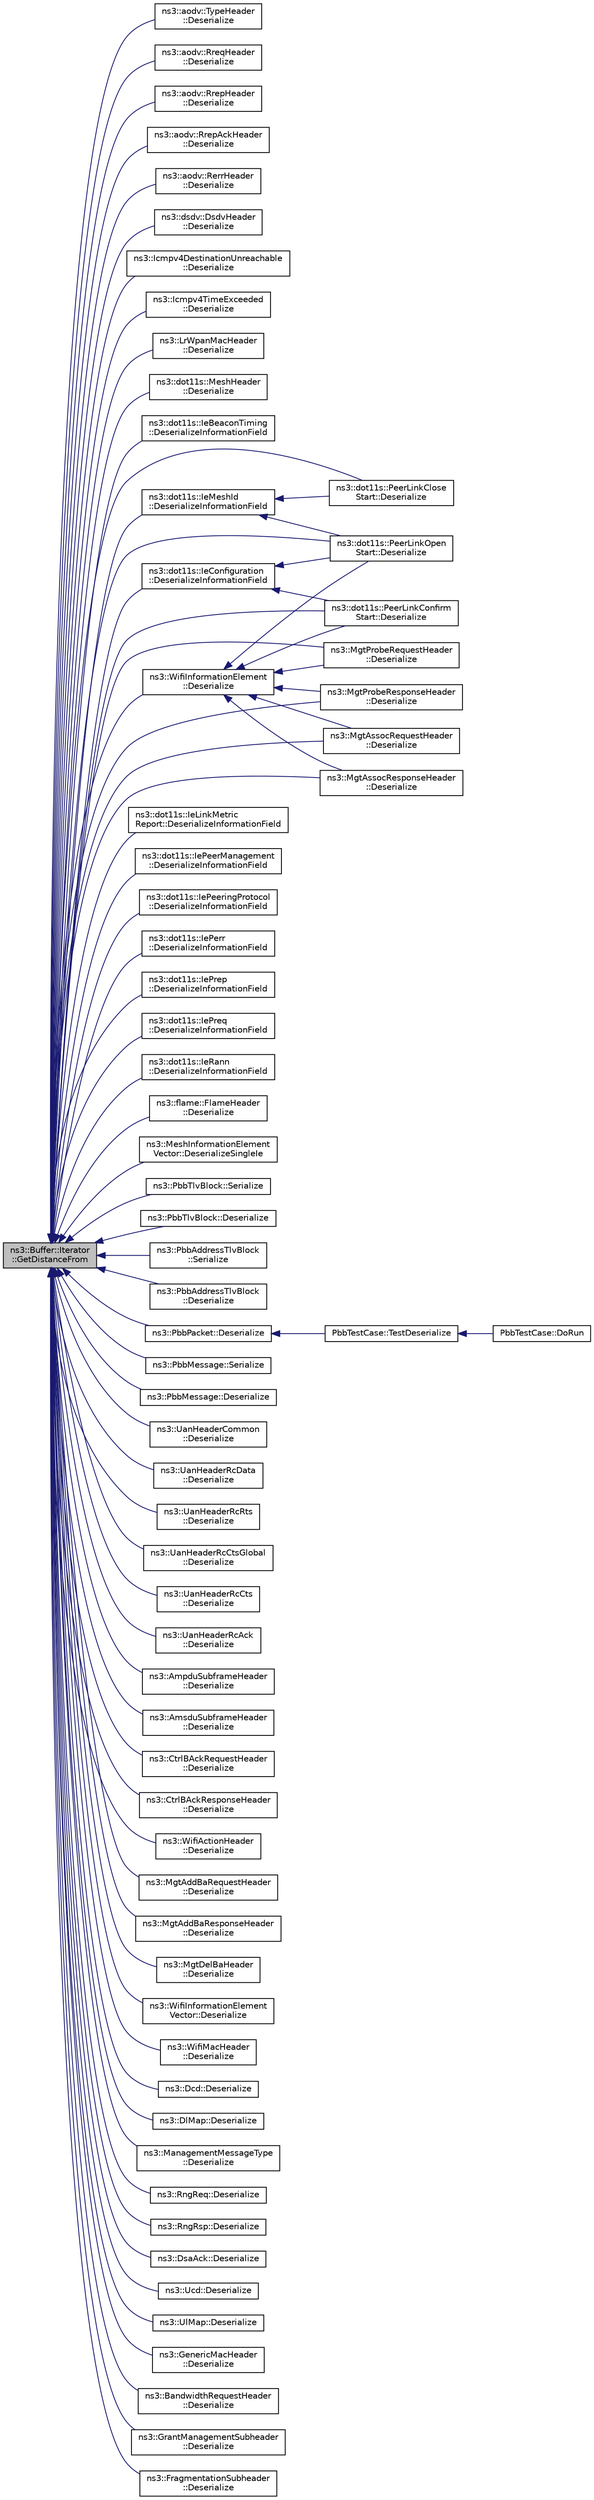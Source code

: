 digraph "ns3::Buffer::Iterator::GetDistanceFrom"
{
  edge [fontname="Helvetica",fontsize="10",labelfontname="Helvetica",labelfontsize="10"];
  node [fontname="Helvetica",fontsize="10",shape=record];
  rankdir="LR";
  Node1 [label="ns3::Buffer::Iterator\l::GetDistanceFrom",height=0.2,width=0.4,color="black", fillcolor="grey75", style="filled", fontcolor="black"];
  Node1 -> Node2 [dir="back",color="midnightblue",fontsize="10",style="solid"];
  Node2 [label="ns3::aodv::TypeHeader\l::Deserialize",height=0.2,width=0.4,color="black", fillcolor="white", style="filled",URL="$d7/d53/classns3_1_1aodv_1_1TypeHeader.html#a1008c3c92926976b0bcf863508f0073a"];
  Node1 -> Node3 [dir="back",color="midnightblue",fontsize="10",style="solid"];
  Node3 [label="ns3::aodv::RreqHeader\l::Deserialize",height=0.2,width=0.4,color="black", fillcolor="white", style="filled",URL="$db/d7d/classns3_1_1aodv_1_1RreqHeader.html#a088f14d7f2fc75ee53fb03b689fc9443"];
  Node1 -> Node4 [dir="back",color="midnightblue",fontsize="10",style="solid"];
  Node4 [label="ns3::aodv::RrepHeader\l::Deserialize",height=0.2,width=0.4,color="black", fillcolor="white", style="filled",URL="$df/d54/classns3_1_1aodv_1_1RrepHeader.html#a04a25ec636230a30d39bff020569f129"];
  Node1 -> Node5 [dir="back",color="midnightblue",fontsize="10",style="solid"];
  Node5 [label="ns3::aodv::RrepAckHeader\l::Deserialize",height=0.2,width=0.4,color="black", fillcolor="white", style="filled",URL="$d7/d46/classns3_1_1aodv_1_1RrepAckHeader.html#a1283b1b1b365a0c8fb67cc327dec46d7"];
  Node1 -> Node6 [dir="back",color="midnightblue",fontsize="10",style="solid"];
  Node6 [label="ns3::aodv::RerrHeader\l::Deserialize",height=0.2,width=0.4,color="black", fillcolor="white", style="filled",URL="$d2/df8/classns3_1_1aodv_1_1RerrHeader.html#a6b1816ffe9a9cc9d4f4eb57f25780472"];
  Node1 -> Node7 [dir="back",color="midnightblue",fontsize="10",style="solid"];
  Node7 [label="ns3::dsdv::DsdvHeader\l::Deserialize",height=0.2,width=0.4,color="black", fillcolor="white", style="filled",URL="$d0/db8/classns3_1_1dsdv_1_1DsdvHeader.html#a63c2b107d15967539e0e2b9f129efbbb"];
  Node1 -> Node8 [dir="back",color="midnightblue",fontsize="10",style="solid"];
  Node8 [label="ns3::Icmpv4DestinationUnreachable\l::Deserialize",height=0.2,width=0.4,color="black", fillcolor="white", style="filled",URL="$d6/daf/classns3_1_1Icmpv4DestinationUnreachable.html#ab27e34a3e2436724ebb483d8acd58ea7"];
  Node1 -> Node9 [dir="back",color="midnightblue",fontsize="10",style="solid"];
  Node9 [label="ns3::Icmpv4TimeExceeded\l::Deserialize",height=0.2,width=0.4,color="black", fillcolor="white", style="filled",URL="$dc/de0/classns3_1_1Icmpv4TimeExceeded.html#a593880fbc22985333cbfb9def08aeca5"];
  Node1 -> Node10 [dir="back",color="midnightblue",fontsize="10",style="solid"];
  Node10 [label="ns3::LrWpanMacHeader\l::Deserialize",height=0.2,width=0.4,color="black", fillcolor="white", style="filled",URL="$d8/db7/classns3_1_1LrWpanMacHeader.html#aab33c3f99445389aba5e08b45189c873"];
  Node1 -> Node11 [dir="back",color="midnightblue",fontsize="10",style="solid"];
  Node11 [label="ns3::dot11s::MeshHeader\l::Deserialize",height=0.2,width=0.4,color="black", fillcolor="white", style="filled",URL="$d2/de1/classns3_1_1dot11s_1_1MeshHeader.html#ae1d5bb8426d5bb59885db11f699f436c"];
  Node1 -> Node12 [dir="back",color="midnightblue",fontsize="10",style="solid"];
  Node12 [label="ns3::dot11s::IeBeaconTiming\l::DeserializeInformationField",height=0.2,width=0.4,color="black", fillcolor="white", style="filled",URL="$db/d28/classns3_1_1dot11s_1_1IeBeaconTiming.html#a5149f425c361a13f0b17083b71d46959"];
  Node1 -> Node13 [dir="back",color="midnightblue",fontsize="10",style="solid"];
  Node13 [label="ns3::dot11s::IeConfiguration\l::DeserializeInformationField",height=0.2,width=0.4,color="black", fillcolor="white", style="filled",URL="$d0/d3e/classns3_1_1dot11s_1_1IeConfiguration.html#a27f798747d2d223b87439104fc5d6855"];
  Node13 -> Node14 [dir="back",color="midnightblue",fontsize="10",style="solid"];
  Node14 [label="ns3::dot11s::PeerLinkOpen\lStart::Deserialize",height=0.2,width=0.4,color="black", fillcolor="white", style="filled",URL="$da/d35/classns3_1_1dot11s_1_1PeerLinkOpenStart.html#a315473be0f383a55415b452b45f688bb"];
  Node13 -> Node15 [dir="back",color="midnightblue",fontsize="10",style="solid"];
  Node15 [label="ns3::dot11s::PeerLinkConfirm\lStart::Deserialize",height=0.2,width=0.4,color="black", fillcolor="white", style="filled",URL="$d2/d02/classns3_1_1dot11s_1_1PeerLinkConfirmStart.html#a6109a09962014a5c64c7a2fd9470978e"];
  Node1 -> Node16 [dir="back",color="midnightblue",fontsize="10",style="solid"];
  Node16 [label="ns3::dot11s::IeMeshId\l::DeserializeInformationField",height=0.2,width=0.4,color="black", fillcolor="white", style="filled",URL="$d5/d44/classns3_1_1dot11s_1_1IeMeshId.html#aeffabe32bf155a57c71ff0e3132e32cc"];
  Node16 -> Node14 [dir="back",color="midnightblue",fontsize="10",style="solid"];
  Node16 -> Node17 [dir="back",color="midnightblue",fontsize="10",style="solid"];
  Node17 [label="ns3::dot11s::PeerLinkClose\lStart::Deserialize",height=0.2,width=0.4,color="black", fillcolor="white", style="filled",URL="$d1/d01/classns3_1_1dot11s_1_1PeerLinkCloseStart.html#a0c21315898d9ed65222223b4b8a4039d"];
  Node1 -> Node18 [dir="back",color="midnightblue",fontsize="10",style="solid"];
  Node18 [label="ns3::dot11s::IeLinkMetric\lReport::DeserializeInformationField",height=0.2,width=0.4,color="black", fillcolor="white", style="filled",URL="$d8/d8f/classns3_1_1dot11s_1_1IeLinkMetricReport.html#a79315f0a48dd8df7a183889d7f63d7d6"];
  Node1 -> Node19 [dir="back",color="midnightblue",fontsize="10",style="solid"];
  Node19 [label="ns3::dot11s::IePeerManagement\l::DeserializeInformationField",height=0.2,width=0.4,color="black", fillcolor="white", style="filled",URL="$d6/d50/classns3_1_1dot11s_1_1IePeerManagement.html#a6748d7d322a37a1ec741f9f0fa3134a0"];
  Node1 -> Node20 [dir="back",color="midnightblue",fontsize="10",style="solid"];
  Node20 [label="ns3::dot11s::IePeeringProtocol\l::DeserializeInformationField",height=0.2,width=0.4,color="black", fillcolor="white", style="filled",URL="$d5/dc0/classns3_1_1dot11s_1_1IePeeringProtocol.html#a818bd2c9533e538da6a2cdee0f9c8953"];
  Node1 -> Node21 [dir="back",color="midnightblue",fontsize="10",style="solid"];
  Node21 [label="ns3::dot11s::IePerr\l::DeserializeInformationField",height=0.2,width=0.4,color="black", fillcolor="white", style="filled",URL="$d0/d39/classns3_1_1dot11s_1_1IePerr.html#a1fbb240ad4b0dfc2a7b93b917016cc88"];
  Node1 -> Node22 [dir="back",color="midnightblue",fontsize="10",style="solid"];
  Node22 [label="ns3::dot11s::IePrep\l::DeserializeInformationField",height=0.2,width=0.4,color="black", fillcolor="white", style="filled",URL="$d9/d1f/classns3_1_1dot11s_1_1IePrep.html#a08947daf4588697d23cb60c8fe7b765a"];
  Node1 -> Node23 [dir="back",color="midnightblue",fontsize="10",style="solid"];
  Node23 [label="ns3::dot11s::IePreq\l::DeserializeInformationField",height=0.2,width=0.4,color="black", fillcolor="white", style="filled",URL="$da/d9b/classns3_1_1dot11s_1_1IePreq.html#a74e347ed4ea479edd313986c89ba33d2"];
  Node1 -> Node24 [dir="back",color="midnightblue",fontsize="10",style="solid"];
  Node24 [label="ns3::dot11s::IeRann\l::DeserializeInformationField",height=0.2,width=0.4,color="black", fillcolor="white", style="filled",URL="$d8/d82/classns3_1_1dot11s_1_1IeRann.html#a5561ca960fd8728857042b0ccb8dc6eb"];
  Node1 -> Node14 [dir="back",color="midnightblue",fontsize="10",style="solid"];
  Node1 -> Node17 [dir="back",color="midnightblue",fontsize="10",style="solid"];
  Node1 -> Node15 [dir="back",color="midnightblue",fontsize="10",style="solid"];
  Node1 -> Node25 [dir="back",color="midnightblue",fontsize="10",style="solid"];
  Node25 [label="ns3::flame::FlameHeader\l::Deserialize",height=0.2,width=0.4,color="black", fillcolor="white", style="filled",URL="$d5/dcd/classns3_1_1flame_1_1FlameHeader.html#ada911cbb255eb829e842812dce4b2fc7"];
  Node1 -> Node26 [dir="back",color="midnightblue",fontsize="10",style="solid"];
  Node26 [label="ns3::MeshInformationElement\lVector::DeserializeSingleIe",height=0.2,width=0.4,color="black", fillcolor="white", style="filled",URL="$d3/df6/classns3_1_1MeshInformationElementVector.html#afc490f34bbbeb9cf3738fc8a491c38f7",tooltip="Needed when you try to deserialize a lonely IE inside other header. "];
  Node1 -> Node27 [dir="back",color="midnightblue",fontsize="10",style="solid"];
  Node27 [label="ns3::PbbTlvBlock::Serialize",height=0.2,width=0.4,color="black", fillcolor="white", style="filled",URL="$d8/d5b/classns3_1_1PbbTlvBlock.html#a1c825abcdf9a3526efbf4b35218ab85b",tooltip="Serializes this block into the specified buffer. "];
  Node1 -> Node28 [dir="back",color="midnightblue",fontsize="10",style="solid"];
  Node28 [label="ns3::PbbTlvBlock::Deserialize",height=0.2,width=0.4,color="black", fillcolor="white", style="filled",URL="$d8/d5b/classns3_1_1PbbTlvBlock.html#acbc87f2a174253635e76f28bed9e1070",tooltip="Deserializes a block from the specified buffer. "];
  Node1 -> Node29 [dir="back",color="midnightblue",fontsize="10",style="solid"];
  Node29 [label="ns3::PbbAddressTlvBlock\l::Serialize",height=0.2,width=0.4,color="black", fillcolor="white", style="filled",URL="$de/d87/classns3_1_1PbbAddressTlvBlock.html#a7344724acb884c59fed16212109a2e26",tooltip="Serializes this block into the specified buffer. "];
  Node1 -> Node30 [dir="back",color="midnightblue",fontsize="10",style="solid"];
  Node30 [label="ns3::PbbAddressTlvBlock\l::Deserialize",height=0.2,width=0.4,color="black", fillcolor="white", style="filled",URL="$de/d87/classns3_1_1PbbAddressTlvBlock.html#a736e01808c85dbf4ae9a50872b5c8736",tooltip="Deserializes a block from the specified buffer. "];
  Node1 -> Node31 [dir="back",color="midnightblue",fontsize="10",style="solid"];
  Node31 [label="ns3::PbbPacket::Deserialize",height=0.2,width=0.4,color="black", fillcolor="white", style="filled",URL="$d7/d31/classns3_1_1PbbPacket.html#a6bb42350cf2613e48d9c7c50a0c71f93",tooltip="Deserializes a packet from the specified buffer. "];
  Node31 -> Node32 [dir="back",color="midnightblue",fontsize="10",style="solid"];
  Node32 [label="PbbTestCase::TestDeserialize",height=0.2,width=0.4,color="black", fillcolor="white", style="filled",URL="$dd/dee/classPbbTestCase.html#a94ee7e29255773f0ea94597fd0af89ff"];
  Node32 -> Node33 [dir="back",color="midnightblue",fontsize="10",style="solid"];
  Node33 [label="PbbTestCase::DoRun",height=0.2,width=0.4,color="black", fillcolor="white", style="filled",URL="$dd/dee/classPbbTestCase.html#a7e27e798743b0fee57106bdc3ff63a1c",tooltip="Implementation to actually run this TestCase. "];
  Node1 -> Node34 [dir="back",color="midnightblue",fontsize="10",style="solid"];
  Node34 [label="ns3::PbbMessage::Serialize",height=0.2,width=0.4,color="black", fillcolor="white", style="filled",URL="$d7/d6a/classns3_1_1PbbMessage.html#a724c917f3c2bc5e248ba56115e065830",tooltip="Serializes this message into the specified buffer. "];
  Node1 -> Node35 [dir="back",color="midnightblue",fontsize="10",style="solid"];
  Node35 [label="ns3::PbbMessage::Deserialize",height=0.2,width=0.4,color="black", fillcolor="white", style="filled",URL="$d7/d6a/classns3_1_1PbbMessage.html#a3944565e6d2d90e063fcc30287e941d8",tooltip="Deserializes a message from the specified buffer. "];
  Node1 -> Node36 [dir="back",color="midnightblue",fontsize="10",style="solid"];
  Node36 [label="ns3::UanHeaderCommon\l::Deserialize",height=0.2,width=0.4,color="black", fillcolor="white", style="filled",URL="$db/d24/classns3_1_1UanHeaderCommon.html#a7328718e5445a44c009a5003d5635f0f"];
  Node1 -> Node37 [dir="back",color="midnightblue",fontsize="10",style="solid"];
  Node37 [label="ns3::UanHeaderRcData\l::Deserialize",height=0.2,width=0.4,color="black", fillcolor="white", style="filled",URL="$d0/d69/classns3_1_1UanHeaderRcData.html#aaf625fdde6c76e26dbd2a82438514011"];
  Node1 -> Node38 [dir="back",color="midnightblue",fontsize="10",style="solid"];
  Node38 [label="ns3::UanHeaderRcRts\l::Deserialize",height=0.2,width=0.4,color="black", fillcolor="white", style="filled",URL="$df/d59/classns3_1_1UanHeaderRcRts.html#a9bcdcf1b71a44c6b2c9f57dda00d7974"];
  Node1 -> Node39 [dir="back",color="midnightblue",fontsize="10",style="solid"];
  Node39 [label="ns3::UanHeaderRcCtsGlobal\l::Deserialize",height=0.2,width=0.4,color="black", fillcolor="white", style="filled",URL="$d1/d65/classns3_1_1UanHeaderRcCtsGlobal.html#ae92bdd34a2b3f45adb415908d46084e3"];
  Node1 -> Node40 [dir="back",color="midnightblue",fontsize="10",style="solid"];
  Node40 [label="ns3::UanHeaderRcCts\l::Deserialize",height=0.2,width=0.4,color="black", fillcolor="white", style="filled",URL="$dc/da8/classns3_1_1UanHeaderRcCts.html#a6fca1e983c47dbd387adacc9d59771d9"];
  Node1 -> Node41 [dir="back",color="midnightblue",fontsize="10",style="solid"];
  Node41 [label="ns3::UanHeaderRcAck\l::Deserialize",height=0.2,width=0.4,color="black", fillcolor="white", style="filled",URL="$d7/d4d/classns3_1_1UanHeaderRcAck.html#ac0280f6801f43e190bb37bdb58098e64"];
  Node1 -> Node42 [dir="back",color="midnightblue",fontsize="10",style="solid"];
  Node42 [label="ns3::AmpduSubframeHeader\l::Deserialize",height=0.2,width=0.4,color="black", fillcolor="white", style="filled",URL="$dd/db6/classns3_1_1AmpduSubframeHeader.html#ad0d11be3639b165e9e50a8da64117d9a"];
  Node1 -> Node43 [dir="back",color="midnightblue",fontsize="10",style="solid"];
  Node43 [label="ns3::AmsduSubframeHeader\l::Deserialize",height=0.2,width=0.4,color="black", fillcolor="white", style="filled",URL="$d2/dfd/classns3_1_1AmsduSubframeHeader.html#a9b093c3b2ef78c73c62b9497f35809e2"];
  Node1 -> Node44 [dir="back",color="midnightblue",fontsize="10",style="solid"];
  Node44 [label="ns3::CtrlBAckRequestHeader\l::Deserialize",height=0.2,width=0.4,color="black", fillcolor="white", style="filled",URL="$d9/dda/classns3_1_1CtrlBAckRequestHeader.html#a3a09d762665b8928b3457e6c0e67ad82"];
  Node1 -> Node45 [dir="back",color="midnightblue",fontsize="10",style="solid"];
  Node45 [label="ns3::CtrlBAckResponseHeader\l::Deserialize",height=0.2,width=0.4,color="black", fillcolor="white", style="filled",URL="$dd/da2/classns3_1_1CtrlBAckResponseHeader.html#ab970e4b1ec29e06bcfb79886506a0f9a"];
  Node1 -> Node46 [dir="back",color="midnightblue",fontsize="10",style="solid"];
  Node46 [label="ns3::MgtProbeRequestHeader\l::Deserialize",height=0.2,width=0.4,color="black", fillcolor="white", style="filled",URL="$de/dec/classns3_1_1MgtProbeRequestHeader.html#a622524bcbe9ec5ba9bea8e83c43302db"];
  Node1 -> Node47 [dir="back",color="midnightblue",fontsize="10",style="solid"];
  Node47 [label="ns3::MgtProbeResponseHeader\l::Deserialize",height=0.2,width=0.4,color="black", fillcolor="white", style="filled",URL="$d7/d3c/classns3_1_1MgtProbeResponseHeader.html#acf693465957d06ea7f1a06881052b71a"];
  Node1 -> Node48 [dir="back",color="midnightblue",fontsize="10",style="solid"];
  Node48 [label="ns3::MgtAssocRequestHeader\l::Deserialize",height=0.2,width=0.4,color="black", fillcolor="white", style="filled",URL="$d6/dec/classns3_1_1MgtAssocRequestHeader.html#a660806ee6d8ccb5ee7d1790506770e45"];
  Node1 -> Node49 [dir="back",color="midnightblue",fontsize="10",style="solid"];
  Node49 [label="ns3::MgtAssocResponseHeader\l::Deserialize",height=0.2,width=0.4,color="black", fillcolor="white", style="filled",URL="$d2/d1d/classns3_1_1MgtAssocResponseHeader.html#a02b3614f4b8248577849c4091220666d"];
  Node1 -> Node50 [dir="back",color="midnightblue",fontsize="10",style="solid"];
  Node50 [label="ns3::WifiActionHeader\l::Deserialize",height=0.2,width=0.4,color="black", fillcolor="white", style="filled",URL="$d3/d69/classns3_1_1WifiActionHeader.html#a1f07daed13f4cec7f11a07d50363fad8"];
  Node1 -> Node51 [dir="back",color="midnightblue",fontsize="10",style="solid"];
  Node51 [label="ns3::MgtAddBaRequestHeader\l::Deserialize",height=0.2,width=0.4,color="black", fillcolor="white", style="filled",URL="$d6/d2d/classns3_1_1MgtAddBaRequestHeader.html#a1d362ddc04f57dac191571e79786660d"];
  Node1 -> Node52 [dir="back",color="midnightblue",fontsize="10",style="solid"];
  Node52 [label="ns3::MgtAddBaResponseHeader\l::Deserialize",height=0.2,width=0.4,color="black", fillcolor="white", style="filled",URL="$db/d55/classns3_1_1MgtAddBaResponseHeader.html#ad4d932f7228397b260cb505033b14eca"];
  Node1 -> Node53 [dir="back",color="midnightblue",fontsize="10",style="solid"];
  Node53 [label="ns3::MgtDelBaHeader\l::Deserialize",height=0.2,width=0.4,color="black", fillcolor="white", style="filled",URL="$df/dd8/classns3_1_1MgtDelBaHeader.html#a69d8934b2ba8529288d0f8797c16e0fb"];
  Node1 -> Node54 [dir="back",color="midnightblue",fontsize="10",style="solid"];
  Node54 [label="ns3::WifiInformationElement\lVector::Deserialize",height=0.2,width=0.4,color="black", fillcolor="white", style="filled",URL="$d7/db5/classns3_1_1WifiInformationElementVector.html#a251b746f2d3a1918a252072b65a53ae5"];
  Node1 -> Node55 [dir="back",color="midnightblue",fontsize="10",style="solid"];
  Node55 [label="ns3::WifiInformationElement\l::Deserialize",height=0.2,width=0.4,color="black", fillcolor="white", style="filled",URL="$d4/db6/classns3_1_1WifiInformationElement.html#a533a553c7a33a4870f1819b25d43d15b"];
  Node55 -> Node14 [dir="back",color="midnightblue",fontsize="10",style="solid"];
  Node55 -> Node15 [dir="back",color="midnightblue",fontsize="10",style="solid"];
  Node55 -> Node46 [dir="back",color="midnightblue",fontsize="10",style="solid"];
  Node55 -> Node47 [dir="back",color="midnightblue",fontsize="10",style="solid"];
  Node55 -> Node48 [dir="back",color="midnightblue",fontsize="10",style="solid"];
  Node55 -> Node49 [dir="back",color="midnightblue",fontsize="10",style="solid"];
  Node1 -> Node56 [dir="back",color="midnightblue",fontsize="10",style="solid"];
  Node56 [label="ns3::WifiMacHeader\l::Deserialize",height=0.2,width=0.4,color="black", fillcolor="white", style="filled",URL="$d2/d9b/classns3_1_1WifiMacHeader.html#a90d4600f2911842469f6dad74cbd17e0"];
  Node1 -> Node57 [dir="back",color="midnightblue",fontsize="10",style="solid"];
  Node57 [label="ns3::Dcd::Deserialize",height=0.2,width=0.4,color="black", fillcolor="white", style="filled",URL="$db/dcc/classns3_1_1Dcd.html#aa33549d7776c9d6e07cd8f02602db408"];
  Node1 -> Node58 [dir="back",color="midnightblue",fontsize="10",style="solid"];
  Node58 [label="ns3::DlMap::Deserialize",height=0.2,width=0.4,color="black", fillcolor="white", style="filled",URL="$d6/d59/classns3_1_1DlMap.html#a32304809baa42509928e641226100b98"];
  Node1 -> Node59 [dir="back",color="midnightblue",fontsize="10",style="solid"];
  Node59 [label="ns3::ManagementMessageType\l::Deserialize",height=0.2,width=0.4,color="black", fillcolor="white", style="filled",URL="$d7/d51/classns3_1_1ManagementMessageType.html#af3d7f3bbe5177ac2be70a32aef5a8a95"];
  Node1 -> Node60 [dir="back",color="midnightblue",fontsize="10",style="solid"];
  Node60 [label="ns3::RngReq::Deserialize",height=0.2,width=0.4,color="black", fillcolor="white", style="filled",URL="$d9/d81/classns3_1_1RngReq.html#ae7a6403ad1dfb0463182916ff9da486d"];
  Node1 -> Node61 [dir="back",color="midnightblue",fontsize="10",style="solid"];
  Node61 [label="ns3::RngRsp::Deserialize",height=0.2,width=0.4,color="black", fillcolor="white", style="filled",URL="$d5/d34/classns3_1_1RngRsp.html#a1444784acf694f3d67246fc664e79496"];
  Node1 -> Node62 [dir="back",color="midnightblue",fontsize="10",style="solid"];
  Node62 [label="ns3::DsaAck::Deserialize",height=0.2,width=0.4,color="black", fillcolor="white", style="filled",URL="$d0/da6/classns3_1_1DsaAck.html#aa5bad2a8f08d8428ecc7417ff9369eea"];
  Node1 -> Node63 [dir="back",color="midnightblue",fontsize="10",style="solid"];
  Node63 [label="ns3::Ucd::Deserialize",height=0.2,width=0.4,color="black", fillcolor="white", style="filled",URL="$db/dda/classns3_1_1Ucd.html#ada667d90122da786f3fce88f226c35e3"];
  Node1 -> Node64 [dir="back",color="midnightblue",fontsize="10",style="solid"];
  Node64 [label="ns3::UlMap::Deserialize",height=0.2,width=0.4,color="black", fillcolor="white", style="filled",URL="$d0/dec/classns3_1_1UlMap.html#a9bb02bf675c74186e4d0918954adfea4"];
  Node1 -> Node65 [dir="back",color="midnightblue",fontsize="10",style="solid"];
  Node65 [label="ns3::GenericMacHeader\l::Deserialize",height=0.2,width=0.4,color="black", fillcolor="white", style="filled",URL="$d1/d60/classns3_1_1GenericMacHeader.html#a68a46a2f6f31e73ad9bdc4b3bce59afd"];
  Node1 -> Node66 [dir="back",color="midnightblue",fontsize="10",style="solid"];
  Node66 [label="ns3::BandwidthRequestHeader\l::Deserialize",height=0.2,width=0.4,color="black", fillcolor="white", style="filled",URL="$d1/d06/classns3_1_1BandwidthRequestHeader.html#a12a0c737b169d284852dfdf65f422e51"];
  Node1 -> Node67 [dir="back",color="midnightblue",fontsize="10",style="solid"];
  Node67 [label="ns3::GrantManagementSubheader\l::Deserialize",height=0.2,width=0.4,color="black", fillcolor="white", style="filled",URL="$d8/d91/classns3_1_1GrantManagementSubheader.html#a77ff8d881561013458f87194b8441c3d"];
  Node1 -> Node68 [dir="back",color="midnightblue",fontsize="10",style="solid"];
  Node68 [label="ns3::FragmentationSubheader\l::Deserialize",height=0.2,width=0.4,color="black", fillcolor="white", style="filled",URL="$de/dab/classns3_1_1FragmentationSubheader.html#a8292bc4f480ba4a8d9bfdceddc2d6316"];
}
